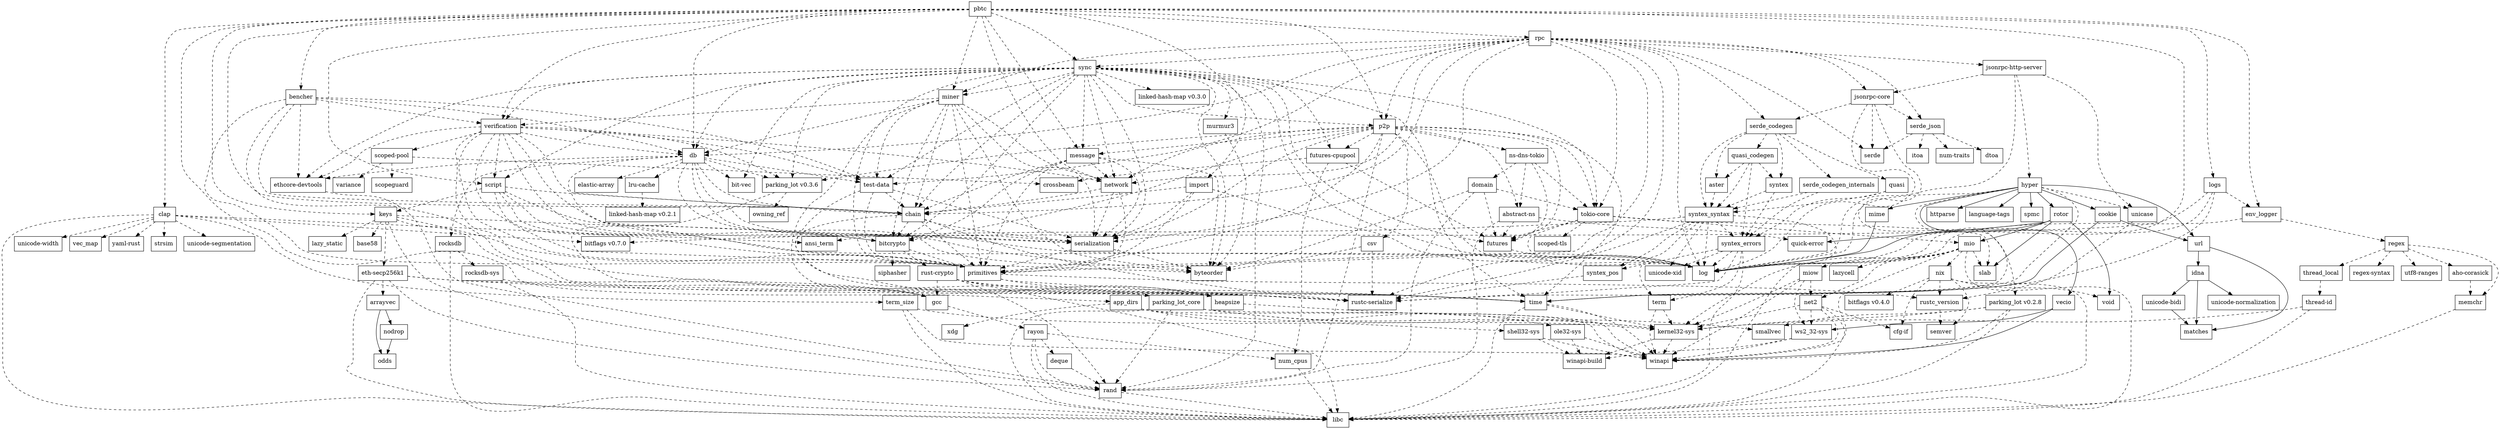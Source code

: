 digraph dependencies {
	N0[label="pbtc",shape=box];
	N1[label="app_dirs",shape=box];
	N2[label="bencher",shape=box];
	N3[label="chain",shape=box];
	N4[label="clap",shape=box];
	N5[label="db",shape=box];
	N6[label="env_logger",shape=box];
	N7[label="import",shape=box];
	N8[label="keys",shape=box];
	N9[label="log",shape=box];
	N10[label="logs",shape=box];
	N11[label="message",shape=box];
	N12[label="miner",shape=box];
	N13[label="network",shape=box];
	N14[label="p2p",shape=box];
	N15[label="rpc",shape=box];
	N16[label="script",shape=box];
	N17[label="sync",shape=box];
	N18[label="verification",shape=box];
	N19[label="abstract-ns",shape=box];
	N20[label="futures",shape=box];
	N21[label="quick-error",shape=box];
	N22[label="rand",shape=box];
	N23[label="aho-corasick",shape=box];
	N24[label="memchr",shape=box];
	N25[label="ansi_term",shape=box];
	N26[label="ole32-sys",shape=box];
	N27[label="shell32-sys",shape=box];
	N28[label="winapi",shape=box];
	N29[label="xdg",shape=box];
	N30[label="arrayvec",shape=box];
	N31[label="nodrop",shape=box];
	N32[label="odds",shape=box];
	N33[label="aster",shape=box];
	N34[label="syntex_syntax",shape=box];
	N35[label="base58",shape=box];
	N36[label="ethcore-devtools",shape=box];
	N37[label="primitives",shape=box];
	N38[label="test-data",shape=box];
	N39[label="time",shape=box];
	N40[label="bit-vec",shape=box];
	N41[label="bitcrypto",shape=box];
	N42[label="rust-crypto",shape=box];
	N43[label="siphasher",shape=box];
	N44[label="bitflags v0.4.0",shape=box];
	N45[label="bitflags v0.7.0",shape=box];
	N46[label="byteorder",shape=box];
	N47[label="cfg-if",shape=box];
	N48[label="heapsize",shape=box];
	N49[label="rustc-serialize",shape=box];
	N50[label="serialization",shape=box];
	N51[label="libc",shape=box];
	N52[label="strsim",shape=box];
	N53[label="term_size",shape=box];
	N54[label="unicode-segmentation",shape=box];
	N55[label="unicode-width",shape=box];
	N56[label="vec_map",shape=box];
	N57[label="yaml-rust",shape=box];
	N58[label="cookie",shape=box];
	N59[label="url",shape=box];
	N60[label="crossbeam",shape=box];
	N61[label="csv",shape=box];
	N62[label="elastic-array",shape=box];
	N63[label="lru-cache",shape=box];
	N64[label="parking_lot v0.3.6",shape=box];
	N65[label="rocksdb",shape=box];
	N66[label="deque",shape=box];
	N67[label="domain",shape=box];
	N68[label="tokio-core",shape=box];
	N69[label="dtoa",shape=box];
	N70[label="regex",shape=box];
	N71[label="eth-secp256k1",shape=box];
	N72[label="gcc",shape=box];
	N73[label="futures-cpupool",shape=box];
	N74[label="num_cpus",shape=box];
	N75[label="rayon",shape=box];
	N76[label="kernel32-sys",shape=box];
	N77[label="httparse",shape=box];
	N78[label="hyper",shape=box];
	N79[label="language-tags",shape=box];
	N80[label="mime",shape=box];
	N81[label="rotor",shape=box];
	N82[label="spmc",shape=box];
	N83[label="unicase",shape=box];
	N84[label="vecio",shape=box];
	N85[label="idna",shape=box];
	N86[label="matches",shape=box];
	N87[label="unicode-bidi",shape=box];
	N88[label="unicode-normalization",shape=box];
	N89[label="itoa",shape=box];
	N90[label="jsonrpc-core",shape=box];
	N91[label="parking_lot v0.2.8",shape=box];
	N92[label="serde",shape=box];
	N93[label="serde_codegen",shape=box];
	N94[label="serde_json",shape=box];
	N95[label="jsonrpc-http-server",shape=box];
	N96[label="winapi-build",shape=box];
	N97[label="lazy_static",shape=box];
	N98[label="lazycell",shape=box];
	N99[label="linked-hash-map v0.2.1",shape=box];
	N100[label="linked-hash-map v0.3.0",shape=box];
	N101[label="mio",shape=box];
	N102[label="miow",shape=box];
	N103[label="net2",shape=box];
	N104[label="nix",shape=box];
	N105[label="slab",shape=box];
	N106[label="ws2_32-sys",shape=box];
	N107[label="murmur3",shape=box];
	N108[label="rustc_version",shape=box];
	N109[label="semver",shape=box];
	N110[label="void",shape=box];
	N111[label="ns-dns-tokio",shape=box];
	N112[label="num-traits",shape=box];
	N113[label="owning_ref",shape=box];
	N114[label="smallvec",shape=box];
	N115[label="parking_lot_core",shape=box];
	N116[label="quasi",shape=box];
	N117[label="syntex_errors",shape=box];
	N118[label="quasi_codegen",shape=box];
	N119[label="syntex",shape=box];
	N120[label="regex-syntax",shape=box];
	N121[label="thread_local",shape=box];
	N122[label="utf8-ranges",shape=box];
	N123[label="rocksdb-sys",shape=box];
	N124[label="scoped-pool",shape=box];
	N125[label="scopeguard",shape=box];
	N126[label="variance",shape=box];
	N127[label="scoped-tls",shape=box];
	N128[label="serde_codegen_internals",shape=box];
	N129[label="syntex_pos",shape=box];
	N130[label="term",shape=box];
	N131[label="unicode-xid",shape=box];
	N132[label="thread-id",shape=box];
	N0 -> N1[label="",style=dashed];
	N0 -> N2[label="",style=dashed];
	N0 -> N3[label="",style=dashed];
	N0 -> N4[label="",style=dashed];
	N0 -> N5[label="",style=dashed];
	N0 -> N6[label="",style=dashed];
	N0 -> N7[label="",style=dashed];
	N0 -> N8[label="",style=dashed];
	N0 -> N9[label="",style=dashed];
	N0 -> N10[label="",style=dashed];
	N0 -> N11[label="",style=dashed];
	N0 -> N12[label="",style=dashed];
	N0 -> N13[label="",style=dashed];
	N0 -> N14[label="",style=dashed];
	N0 -> N15[label="",style=dashed];
	N0 -> N16[label="",style=dashed];
	N0 -> N17[label="",style=dashed];
	N0 -> N18[label="",style=dashed];
	N1 -> N26[label="",style=dashed];
	N1 -> N27[label="",style=dashed];
	N1 -> N28[label="",style=dashed];
	N1 -> N29[label="",style=dashed];
	N2 -> N3[label="",style=dashed];
	N2 -> N5[label="",style=dashed];
	N2 -> N18[label="",style=dashed];
	N2 -> N36[label="",style=dashed];
	N2 -> N37[label="",style=dashed];
	N2 -> N38[label="",style=dashed];
	N2 -> N39[label="",style=dashed];
	N3 -> N37[label="",style=dashed];
	N3 -> N41[label="",style=dashed];
	N3 -> N48[label="",style=dashed];
	N3 -> N49[label="",style=dashed];
	N3 -> N50[label="",style=dashed];
	N4 -> N25[label="",style=dashed];
	N4 -> N45[label="",style=dashed];
	N4 -> N51[label="",style=dashed];
	N4 -> N52[label="",style=dashed];
	N4 -> N53[label="",style=dashed];
	N4 -> N54[label="",style=dashed];
	N4 -> N55[label="",style=dashed];
	N4 -> N56[label="",style=dashed];
	N4 -> N57[label="",style=dashed];
	N5 -> N3[label="",style=dashed];
	N5 -> N9[label="",style=dashed];
	N5 -> N36[label="",style=dashed];
	N5 -> N37[label="",style=dashed];
	N5 -> N38[label="",style=dashed];
	N5 -> N40[label="",style=dashed];
	N5 -> N46[label="",style=dashed];
	N5 -> N50[label="",style=dashed];
	N5 -> N62[label="",style=dashed];
	N5 -> N63[label="",style=dashed];
	N5 -> N64[label="",style=dashed];
	N5 -> N65[label="",style=dashed];
	N6 -> N9[label="",style=dashed];
	N6 -> N70[label="",style=dashed];
	N7 -> N3[label="",style=dashed];
	N7 -> N9[label="",style=dashed];
	N7 -> N37[label="",style=dashed];
	N7 -> N50[label="",style=dashed];
	N8 -> N22[label="",style=dashed];
	N8 -> N35[label="",style=dashed];
	N8 -> N37[label="",style=dashed];
	N8 -> N41[label="",style=dashed];
	N8 -> N49[label="",style=dashed];
	N8 -> N71[label="",style=dashed];
	N8 -> N97[label="",style=dashed];
	N10 -> N6[label="",style=dashed];
	N10 -> N9[label="",style=dashed];
	N10 -> N25[label="",style=dashed];
	N10 -> N39[label="",style=dashed];
	N11 -> N3[label="",style=dashed];
	N11 -> N13[label="",style=dashed];
	N11 -> N37[label="",style=dashed];
	N11 -> N41[label="",style=dashed];
	N11 -> N46[label="",style=dashed];
	N11 -> N50[label="",style=dashed];
	N12 -> N3[label="",style=dashed];
	N12 -> N5[label="",style=dashed];
	N12 -> N13[label="",style=dashed];
	N12 -> N18[label="",style=dashed];
	N12 -> N37[label="",style=dashed];
	N12 -> N38[label="",style=dashed];
	N12 -> N41[label="",style=dashed];
	N12 -> N46[label="",style=dashed];
	N12 -> N48[label="",style=dashed];
	N12 -> N50[label="",style=dashed];
	N13 -> N3[label="",style=dashed];
	N13 -> N37[label="",style=dashed];
	N13 -> N50[label="",style=dashed];
	N14 -> N9[label="",style=dashed];
	N14 -> N11[label="",style=dashed];
	N14 -> N13[label="",style=dashed];
	N14 -> N19[label="",style=dashed];
	N14 -> N20[label="",style=dashed];
	N14 -> N22[label="",style=dashed];
	N14 -> N37[label="",style=dashed];
	N14 -> N39[label="",style=dashed];
	N14 -> N41[label="",style=dashed];
	N14 -> N50[label="",style=dashed];
	N14 -> N61[label="",style=dashed];
	N14 -> N64[label="",style=dashed];
	N14 -> N68[label="",style=dashed];
	N14 -> N73[label="",style=dashed];
	N14 -> N111[label="",style=dashed];
	N15 -> N3[label="",style=dashed];
	N15 -> N5[label="",style=dashed];
	N15 -> N9[label="",style=dashed];
	N15 -> N12[label="",style=dashed];
	N15 -> N13[label="",style=dashed];
	N15 -> N14[label="",style=dashed];
	N15 -> N17[label="",style=dashed];
	N15 -> N37[label="",style=dashed];
	N15 -> N38[label="",style=dashed];
	N15 -> N49[label="",style=dashed];
	N15 -> N50[label="",style=dashed];
	N15 -> N68[label="",style=dashed];
	N15 -> N90[label="",style=dashed];
	N15 -> N92[label="",style=dashed];
	N15 -> N93[label="",style=dashed];
	N15 -> N94[label="",style=dashed];
	N15 -> N95[label="",style=dashed];
	N16 -> N3[label="",style=dashed];
	N16 -> N8[label="",style=dashed];
	N16 -> N9[label="",style=dashed];
	N16 -> N37[label="",style=dashed];
	N16 -> N41[label="",style=dashed];
	N16 -> N50[label="",style=dashed];
	N17 -> N3[label="",style=dashed];
	N17 -> N5[label="",style=dashed];
	N17 -> N9[label="",style=dashed];
	N17 -> N11[label="",style=dashed];
	N17 -> N12[label="",style=dashed];
	N17 -> N13[label="",style=dashed];
	N17 -> N14[label="",style=dashed];
	N17 -> N16[label="",style=dashed];
	N17 -> N18[label="",style=dashed];
	N17 -> N20[label="",style=dashed];
	N17 -> N22[label="",style=dashed];
	N17 -> N36[label="",style=dashed];
	N17 -> N37[label="",style=dashed];
	N17 -> N38[label="",style=dashed];
	N17 -> N39[label="",style=dashed];
	N17 -> N40[label="",style=dashed];
	N17 -> N41[label="",style=dashed];
	N17 -> N46[label="",style=dashed];
	N17 -> N50[label="",style=dashed];
	N17 -> N64[label="",style=dashed];
	N17 -> N68[label="",style=dashed];
	N17 -> N73[label="",style=dashed];
	N17 -> N100[label="",style=dashed];
	N17 -> N107[label="",style=dashed];
	N18 -> N3[label="",style=dashed];
	N18 -> N5[label="",style=dashed];
	N18 -> N9[label="",style=dashed];
	N18 -> N13[label="",style=dashed];
	N18 -> N16[label="",style=dashed];
	N18 -> N36[label="",style=dashed];
	N18 -> N37[label="",style=dashed];
	N18 -> N38[label="",style=dashed];
	N18 -> N39[label="",style=dashed];
	N18 -> N46[label="",style=dashed];
	N18 -> N50[label="",style=dashed];
	N18 -> N64[label="",style=dashed];
	N18 -> N124[label="",style=dashed];
	N19 -> N20[label="",style=dashed];
	N19 -> N21[label="",style=dashed];
	N19 -> N22[label="",style=dashed];
	N20 -> N9[label="",style=dashed];
	N22 -> N51[label="",style=dashed];
	N23 -> N24[label="",style=dashed];
	N24 -> N51[label="",style=dashed];
	N26 -> N28[label="",style=dashed];
	N26 -> N96[label="",style=dashed];
	N27 -> N28[label="",style=dashed];
	N27 -> N96[label="",style=dashed];
	N30 -> N31[label=""];
	N30 -> N32[label=""];
	N31 -> N32[label=""];
	N33 -> N34[label="",style=dashed];
	N34 -> N9[label="",style=dashed];
	N34 -> N45[label="",style=dashed];
	N34 -> N49[label="",style=dashed];
	N34 -> N51[label="",style=dashed];
	N34 -> N117[label="",style=dashed];
	N34 -> N129[label="",style=dashed];
	N34 -> N130[label="",style=dashed];
	N34 -> N131[label="",style=dashed];
	N36 -> N22[label="",style=dashed];
	N37 -> N48[label="",style=dashed];
	N37 -> N49[label="",style=dashed];
	N37 -> N108[label="",style=dashed];
	N38 -> N3[label="",style=dashed];
	N38 -> N37[label="",style=dashed];
	N38 -> N39[label="",style=dashed];
	N38 -> N50[label="",style=dashed];
	N39 -> N28[label="",style=dashed];
	N39 -> N51[label="",style=dashed];
	N39 -> N76[label="",style=dashed];
	N41 -> N37[label="",style=dashed];
	N41 -> N42[label="",style=dashed];
	N41 -> N43[label="",style=dashed];
	N42 -> N22[label="",style=dashed];
	N42 -> N39[label="",style=dashed];
	N42 -> N49[label="",style=dashed];
	N42 -> N51[label="",style=dashed];
	N42 -> N72[label="",style=dashed];
	N48 -> N76[label="",style=dashed];
	N50 -> N37[label="",style=dashed];
	N50 -> N46[label="",style=dashed];
	N53 -> N28[label="",style=dashed];
	N53 -> N51[label="",style=dashed];
	N53 -> N76[label="",style=dashed];
	N58 -> N39[label=""];
	N58 -> N59[label=""];
	N59 -> N85[label=""];
	N59 -> N86[label=""];
	N61 -> N46[label="",style=dashed];
	N61 -> N49[label="",style=dashed];
	N63 -> N99[label="",style=dashed];
	N64 -> N113[label="",style=dashed];
	N64 -> N115[label="",style=dashed];
	N65 -> N51[label="",style=dashed];
	N65 -> N123[label="",style=dashed];
	N66 -> N22[label="",style=dashed];
	N67 -> N20[label="",style=dashed];
	N67 -> N22[label="",style=dashed];
	N67 -> N46[label="",style=dashed];
	N67 -> N68[label="",style=dashed];
	N68 -> N9[label="",style=dashed];
	N68 -> N20[label="",style=dashed];
	N68 -> N101[label="",style=dashed];
	N68 -> N105[label="",style=dashed];
	N68 -> N127[label="",style=dashed];
	N70 -> N23[label="",style=dashed];
	N70 -> N24[label="",style=dashed];
	N70 -> N120[label="",style=dashed];
	N70 -> N121[label="",style=dashed];
	N70 -> N122[label="",style=dashed];
	N71 -> N22[label="",style=dashed];
	N71 -> N30[label="",style=dashed];
	N71 -> N49[label="",style=dashed];
	N71 -> N51[label="",style=dashed];
	N71 -> N72[label="",style=dashed];
	N72 -> N75[label="",style=dashed];
	N73 -> N20[label="",style=dashed];
	N73 -> N60[label="",style=dashed];
	N73 -> N74[label="",style=dashed];
	N74 -> N51[label="",style=dashed];
	N75 -> N22[label="",style=dashed];
	N75 -> N51[label="",style=dashed];
	N75 -> N66[label="",style=dashed];
	N75 -> N74[label="",style=dashed];
	N76 -> N28[label="",style=dashed];
	N76 -> N96[label="",style=dashed];
	N78 -> N9[label="",style=dashed];
	N78 -> N39[label="",style=dashed];
	N78 -> N49[label="",style=dashed];
	N78 -> N58[label=""];
	N78 -> N59[label=""];
	N78 -> N77[label=""];
	N78 -> N79[label=""];
	N78 -> N80[label=""];
	N78 -> N81[label=""];
	N78 -> N82[label=""];
	N78 -> N83[label="",style=dashed];
	N78 -> N84[label=""];
	N80 -> N9[label=""];
	N81 -> N9[label=""];
	N81 -> N21[label=""];
	N81 -> N101[label=""];
	N81 -> N105[label=""];
	N81 -> N110[label=""];
	N83 -> N108[label="",style=dashed];
	N84 -> N28[label=""];
	N84 -> N106[label=""];
	N85 -> N86[label=""];
	N85 -> N87[label=""];
	N85 -> N88[label=""];
	N87 -> N86[label=""];
	N90 -> N9[label="",style=dashed];
	N90 -> N91[label="",style=dashed];
	N90 -> N92[label="",style=dashed];
	N90 -> N93[label="",style=dashed];
	N90 -> N94[label="",style=dashed];
	N91 -> N28[label="",style=dashed];
	N91 -> N51[label="",style=dashed];
	N91 -> N76[label="",style=dashed];
	N91 -> N114[label="",style=dashed];
	N93 -> N33[label="",style=dashed];
	N93 -> N34[label="",style=dashed];
	N93 -> N116[label="",style=dashed];
	N93 -> N118[label="",style=dashed];
	N93 -> N119[label="",style=dashed];
	N93 -> N128[label="",style=dashed];
	N94 -> N69[label="",style=dashed];
	N94 -> N89[label="",style=dashed];
	N94 -> N92[label="",style=dashed];
	N94 -> N112[label="",style=dashed];
	N95 -> N9[label="",style=dashed];
	N95 -> N78[label="",style=dashed];
	N95 -> N83[label="",style=dashed];
	N95 -> N90[label="",style=dashed];
	N101 -> N9[label="",style=dashed];
	N101 -> N28[label="",style=dashed];
	N101 -> N51[label="",style=dashed];
	N101 -> N76[label="",style=dashed];
	N101 -> N98[label="",style=dashed];
	N101 -> N102[label="",style=dashed];
	N101 -> N103[label="",style=dashed];
	N101 -> N104[label="",style=dashed];
	N101 -> N105[label="",style=dashed];
	N102 -> N28[label="",style=dashed];
	N102 -> N76[label="",style=dashed];
	N102 -> N103[label="",style=dashed];
	N102 -> N106[label="",style=dashed];
	N103 -> N28[label="",style=dashed];
	N103 -> N47[label="",style=dashed];
	N103 -> N51[label="",style=dashed];
	N103 -> N76[label="",style=dashed];
	N103 -> N106[label="",style=dashed];
	N104 -> N44[label="",style=dashed];
	N104 -> N47[label="",style=dashed];
	N104 -> N51[label="",style=dashed];
	N104 -> N108[label="",style=dashed];
	N104 -> N109[label="",style=dashed];
	N104 -> N110[label="",style=dashed];
	N106 -> N28[label="",style=dashed];
	N106 -> N96[label="",style=dashed];
	N107 -> N46[label="",style=dashed];
	N108 -> N109[label="",style=dashed];
	N111 -> N19[label="",style=dashed];
	N111 -> N20[label="",style=dashed];
	N111 -> N67[label="",style=dashed];
	N111 -> N68[label="",style=dashed];
	N115 -> N22[label="",style=dashed];
	N115 -> N28[label="",style=dashed];
	N115 -> N51[label="",style=dashed];
	N115 -> N76[label="",style=dashed];
	N115 -> N114[label="",style=dashed];
	N116 -> N34[label="",style=dashed];
	N116 -> N117[label="",style=dashed];
	N117 -> N9[label="",style=dashed];
	N117 -> N49[label="",style=dashed];
	N117 -> N51[label="",style=dashed];
	N117 -> N129[label="",style=dashed];
	N117 -> N130[label="",style=dashed];
	N117 -> N131[label="",style=dashed];
	N118 -> N33[label="",style=dashed];
	N118 -> N34[label="",style=dashed];
	N118 -> N117[label="",style=dashed];
	N118 -> N119[label="",style=dashed];
	N119 -> N34[label="",style=dashed];
	N119 -> N117[label="",style=dashed];
	N121 -> N132[label="",style=dashed];
	N123 -> N51[label="",style=dashed];
	N123 -> N72[label="",style=dashed];
	N124 -> N60[label="",style=dashed];
	N124 -> N125[label="",style=dashed];
	N124 -> N126[label="",style=dashed];
	N128 -> N34[label="",style=dashed];
	N128 -> N117[label="",style=dashed];
	N129 -> N49[label="",style=dashed];
	N130 -> N28[label="",style=dashed];
	N130 -> N76[label="",style=dashed];
	N132 -> N51[label="",style=dashed];
	N132 -> N76[label="",style=dashed];
}
